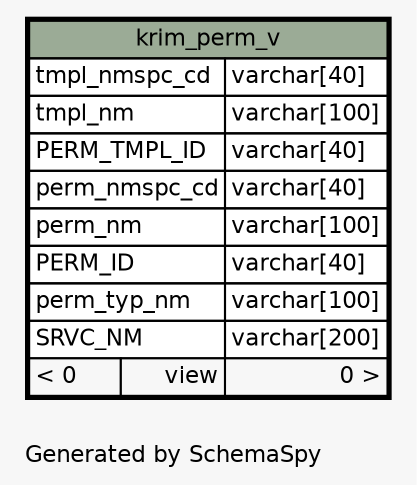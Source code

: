 // dot 2.28.0 on Mac OS X 10.7.2
// SchemaSpy rev 590
digraph "oneDegreeRelationshipsDiagram" {
  graph [
    rankdir="RL"
    bgcolor="#f7f7f7"
    label="\nGenerated by SchemaSpy"
    labeljust="l"
    nodesep="0.18"
    ranksep="0.46"
    fontname="Helvetica"
    fontsize="11"
  ];
  node [
    fontname="Helvetica"
    fontsize="11"
    shape="plaintext"
  ];
  edge [
    arrowsize="0.8"
  ];
  "krim_perm_v" [
    label=<
    <TABLE BORDER="2" CELLBORDER="1" CELLSPACING="0" BGCOLOR="#ffffff">
      <TR><TD COLSPAN="3" BGCOLOR="#9bab96" ALIGN="CENTER">krim_perm_v</TD></TR>
      <TR><TD PORT="tmpl_nmspc_cd" COLSPAN="2" ALIGN="LEFT">tmpl_nmspc_cd</TD><TD PORT="tmpl_nmspc_cd.type" ALIGN="LEFT">varchar[40]</TD></TR>
      <TR><TD PORT="tmpl_nm" COLSPAN="2" ALIGN="LEFT">tmpl_nm</TD><TD PORT="tmpl_nm.type" ALIGN="LEFT">varchar[100]</TD></TR>
      <TR><TD PORT="PERM_TMPL_ID" COLSPAN="2" ALIGN="LEFT">PERM_TMPL_ID</TD><TD PORT="PERM_TMPL_ID.type" ALIGN="LEFT">varchar[40]</TD></TR>
      <TR><TD PORT="perm_nmspc_cd" COLSPAN="2" ALIGN="LEFT">perm_nmspc_cd</TD><TD PORT="perm_nmspc_cd.type" ALIGN="LEFT">varchar[40]</TD></TR>
      <TR><TD PORT="perm_nm" COLSPAN="2" ALIGN="LEFT">perm_nm</TD><TD PORT="perm_nm.type" ALIGN="LEFT">varchar[100]</TD></TR>
      <TR><TD PORT="PERM_ID" COLSPAN="2" ALIGN="LEFT">PERM_ID</TD><TD PORT="PERM_ID.type" ALIGN="LEFT">varchar[40]</TD></TR>
      <TR><TD PORT="perm_typ_nm" COLSPAN="2" ALIGN="LEFT">perm_typ_nm</TD><TD PORT="perm_typ_nm.type" ALIGN="LEFT">varchar[100]</TD></TR>
      <TR><TD PORT="SRVC_NM" COLSPAN="2" ALIGN="LEFT">SRVC_NM</TD><TD PORT="SRVC_NM.type" ALIGN="LEFT">varchar[200]</TD></TR>
      <TR><TD ALIGN="LEFT" BGCOLOR="#f7f7f7">&lt; 0</TD><TD ALIGN="RIGHT" BGCOLOR="#f7f7f7">view</TD><TD ALIGN="RIGHT" BGCOLOR="#f7f7f7">0 &gt;</TD></TR>
    </TABLE>>
    URL="krim_perm_v.html"
    tooltip="krim_perm_v"
  ];
}
